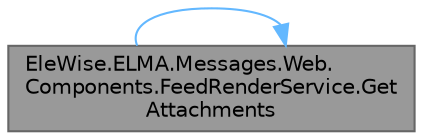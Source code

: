 digraph "EleWise.ELMA.Messages.Web.Components.FeedRenderService.GetAttachments"
{
 // LATEX_PDF_SIZE
  bgcolor="transparent";
  edge [fontname=Helvetica,fontsize=10,labelfontname=Helvetica,labelfontsize=10];
  node [fontname=Helvetica,fontsize=10,shape=box,height=0.2,width=0.4];
  rankdir="LR";
  Node1 [id="Node000001",label="EleWise.ELMA.Messages.Web.\lComponents.FeedRenderService.Get\lAttachments",height=0.2,width=0.4,color="gray40", fillcolor="grey60", style="filled", fontcolor="black",tooltip="Получение всех вложений к сообщениям."];
  Node1 -> Node1 [id="edge1_Node000001_Node000001",color="steelblue1",style="solid",tooltip=" "];
}
